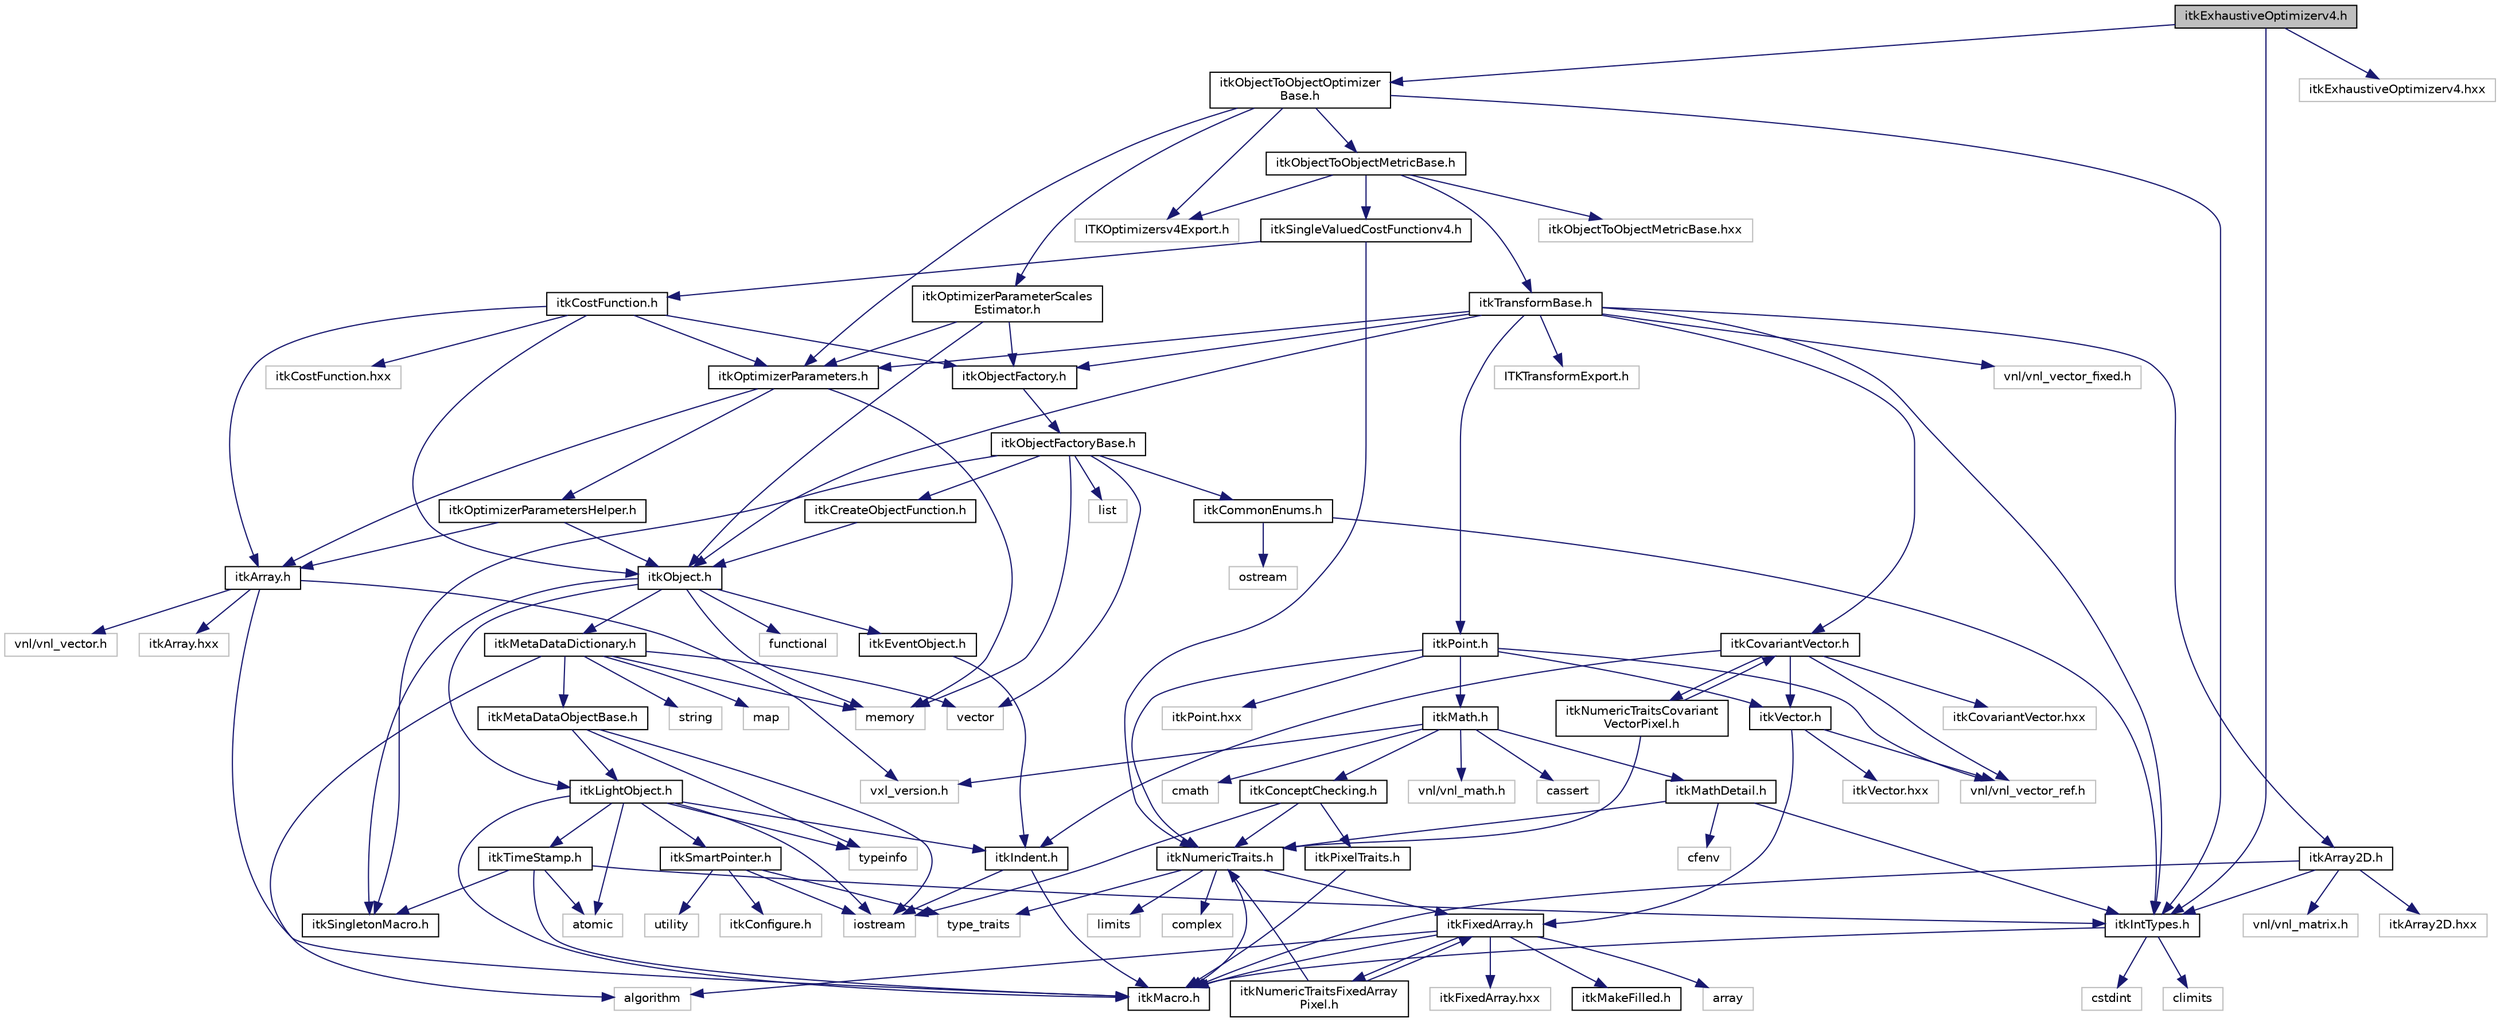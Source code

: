 digraph "itkExhaustiveOptimizerv4.h"
{
 // LATEX_PDF_SIZE
  edge [fontname="Helvetica",fontsize="10",labelfontname="Helvetica",labelfontsize="10"];
  node [fontname="Helvetica",fontsize="10",shape=record];
  Node1 [label="itkExhaustiveOptimizerv4.h",height=0.2,width=0.4,color="black", fillcolor="grey75", style="filled", fontcolor="black",tooltip=" "];
  Node1 -> Node2 [color="midnightblue",fontsize="10",style="solid",fontname="Helvetica"];
  Node2 [label="itkIntTypes.h",height=0.2,width=0.4,color="black", fillcolor="white", style="filled",URL="$itkIntTypes_8h.html",tooltip=" "];
  Node2 -> Node3 [color="midnightblue",fontsize="10",style="solid",fontname="Helvetica"];
  Node3 [label="itkMacro.h",height=0.2,width=0.4,color="black", fillcolor="white", style="filled",URL="$itkMacro_8h.html",tooltip=" "];
  Node2 -> Node4 [color="midnightblue",fontsize="10",style="solid",fontname="Helvetica"];
  Node4 [label="cstdint",height=0.2,width=0.4,color="grey75", fillcolor="white", style="filled",tooltip=" "];
  Node2 -> Node5 [color="midnightblue",fontsize="10",style="solid",fontname="Helvetica"];
  Node5 [label="climits",height=0.2,width=0.4,color="grey75", fillcolor="white", style="filled",tooltip=" "];
  Node1 -> Node6 [color="midnightblue",fontsize="10",style="solid",fontname="Helvetica"];
  Node6 [label="itkObjectToObjectOptimizer\lBase.h",height=0.2,width=0.4,color="black", fillcolor="white", style="filled",URL="$itkObjectToObjectOptimizerBase_8h.html",tooltip=" "];
  Node6 -> Node7 [color="midnightblue",fontsize="10",style="solid",fontname="Helvetica"];
  Node7 [label="ITKOptimizersv4Export.h",height=0.2,width=0.4,color="grey75", fillcolor="white", style="filled",tooltip=" "];
  Node6 -> Node8 [color="midnightblue",fontsize="10",style="solid",fontname="Helvetica"];
  Node8 [label="itkOptimizerParameters.h",height=0.2,width=0.4,color="black", fillcolor="white", style="filled",URL="$itkOptimizerParameters_8h.html",tooltip=" "];
  Node8 -> Node9 [color="midnightblue",fontsize="10",style="solid",fontname="Helvetica"];
  Node9 [label="itkArray.h",height=0.2,width=0.4,color="black", fillcolor="white", style="filled",URL="$itkArray_8h.html",tooltip=" "];
  Node9 -> Node3 [color="midnightblue",fontsize="10",style="solid",fontname="Helvetica"];
  Node9 -> Node10 [color="midnightblue",fontsize="10",style="solid",fontname="Helvetica"];
  Node10 [label="vxl_version.h",height=0.2,width=0.4,color="grey75", fillcolor="white", style="filled",tooltip=" "];
  Node9 -> Node11 [color="midnightblue",fontsize="10",style="solid",fontname="Helvetica"];
  Node11 [label="vnl/vnl_vector.h",height=0.2,width=0.4,color="grey75", fillcolor="white", style="filled",tooltip=" "];
  Node9 -> Node12 [color="midnightblue",fontsize="10",style="solid",fontname="Helvetica"];
  Node12 [label="itkArray.hxx",height=0.2,width=0.4,color="grey75", fillcolor="white", style="filled",tooltip=" "];
  Node8 -> Node13 [color="midnightblue",fontsize="10",style="solid",fontname="Helvetica"];
  Node13 [label="itkOptimizerParametersHelper.h",height=0.2,width=0.4,color="black", fillcolor="white", style="filled",URL="$itkOptimizerParametersHelper_8h.html",tooltip=" "];
  Node13 -> Node14 [color="midnightblue",fontsize="10",style="solid",fontname="Helvetica"];
  Node14 [label="itkObject.h",height=0.2,width=0.4,color="black", fillcolor="white", style="filled",URL="$itkObject_8h.html",tooltip=" "];
  Node14 -> Node15 [color="midnightblue",fontsize="10",style="solid",fontname="Helvetica"];
  Node15 [label="itkLightObject.h",height=0.2,width=0.4,color="black", fillcolor="white", style="filled",URL="$itkLightObject_8h.html",tooltip=" "];
  Node15 -> Node3 [color="midnightblue",fontsize="10",style="solid",fontname="Helvetica"];
  Node15 -> Node16 [color="midnightblue",fontsize="10",style="solid",fontname="Helvetica"];
  Node16 [label="itkSmartPointer.h",height=0.2,width=0.4,color="black", fillcolor="white", style="filled",URL="$itkSmartPointer_8h.html",tooltip=" "];
  Node16 -> Node17 [color="midnightblue",fontsize="10",style="solid",fontname="Helvetica"];
  Node17 [label="iostream",height=0.2,width=0.4,color="grey75", fillcolor="white", style="filled",tooltip=" "];
  Node16 -> Node18 [color="midnightblue",fontsize="10",style="solid",fontname="Helvetica"];
  Node18 [label="utility",height=0.2,width=0.4,color="grey75", fillcolor="white", style="filled",tooltip=" "];
  Node16 -> Node19 [color="midnightblue",fontsize="10",style="solid",fontname="Helvetica"];
  Node19 [label="type_traits",height=0.2,width=0.4,color="grey75", fillcolor="white", style="filled",tooltip=" "];
  Node16 -> Node20 [color="midnightblue",fontsize="10",style="solid",fontname="Helvetica"];
  Node20 [label="itkConfigure.h",height=0.2,width=0.4,color="grey75", fillcolor="white", style="filled",tooltip=" "];
  Node15 -> Node21 [color="midnightblue",fontsize="10",style="solid",fontname="Helvetica"];
  Node21 [label="itkTimeStamp.h",height=0.2,width=0.4,color="black", fillcolor="white", style="filled",URL="$itkTimeStamp_8h.html",tooltip=" "];
  Node21 -> Node3 [color="midnightblue",fontsize="10",style="solid",fontname="Helvetica"];
  Node21 -> Node2 [color="midnightblue",fontsize="10",style="solid",fontname="Helvetica"];
  Node21 -> Node22 [color="midnightblue",fontsize="10",style="solid",fontname="Helvetica"];
  Node22 [label="atomic",height=0.2,width=0.4,color="grey75", fillcolor="white", style="filled",tooltip=" "];
  Node21 -> Node23 [color="midnightblue",fontsize="10",style="solid",fontname="Helvetica"];
  Node23 [label="itkSingletonMacro.h",height=0.2,width=0.4,color="black", fillcolor="white", style="filled",URL="$itkSingletonMacro_8h.html",tooltip=" "];
  Node15 -> Node24 [color="midnightblue",fontsize="10",style="solid",fontname="Helvetica"];
  Node24 [label="itkIndent.h",height=0.2,width=0.4,color="black", fillcolor="white", style="filled",URL="$itkIndent_8h.html",tooltip=" "];
  Node24 -> Node3 [color="midnightblue",fontsize="10",style="solid",fontname="Helvetica"];
  Node24 -> Node17 [color="midnightblue",fontsize="10",style="solid",fontname="Helvetica"];
  Node15 -> Node22 [color="midnightblue",fontsize="10",style="solid",fontname="Helvetica"];
  Node15 -> Node17 [color="midnightblue",fontsize="10",style="solid",fontname="Helvetica"];
  Node15 -> Node25 [color="midnightblue",fontsize="10",style="solid",fontname="Helvetica"];
  Node25 [label="typeinfo",height=0.2,width=0.4,color="grey75", fillcolor="white", style="filled",tooltip=" "];
  Node14 -> Node26 [color="midnightblue",fontsize="10",style="solid",fontname="Helvetica"];
  Node26 [label="itkEventObject.h",height=0.2,width=0.4,color="black", fillcolor="white", style="filled",URL="$itkEventObject_8h.html",tooltip=" "];
  Node26 -> Node24 [color="midnightblue",fontsize="10",style="solid",fontname="Helvetica"];
  Node14 -> Node27 [color="midnightblue",fontsize="10",style="solid",fontname="Helvetica"];
  Node27 [label="itkMetaDataDictionary.h",height=0.2,width=0.4,color="black", fillcolor="white", style="filled",URL="$itkMetaDataDictionary_8h.html",tooltip=" "];
  Node27 -> Node28 [color="midnightblue",fontsize="10",style="solid",fontname="Helvetica"];
  Node28 [label="itkMetaDataObjectBase.h",height=0.2,width=0.4,color="black", fillcolor="white", style="filled",URL="$itkMetaDataObjectBase_8h.html",tooltip=" "];
  Node28 -> Node15 [color="midnightblue",fontsize="10",style="solid",fontname="Helvetica"];
  Node28 -> Node25 [color="midnightblue",fontsize="10",style="solid",fontname="Helvetica"];
  Node28 -> Node17 [color="midnightblue",fontsize="10",style="solid",fontname="Helvetica"];
  Node27 -> Node29 [color="midnightblue",fontsize="10",style="solid",fontname="Helvetica"];
  Node29 [label="algorithm",height=0.2,width=0.4,color="grey75", fillcolor="white", style="filled",tooltip=" "];
  Node27 -> Node30 [color="midnightblue",fontsize="10",style="solid",fontname="Helvetica"];
  Node30 [label="vector",height=0.2,width=0.4,color="grey75", fillcolor="white", style="filled",tooltip=" "];
  Node27 -> Node31 [color="midnightblue",fontsize="10",style="solid",fontname="Helvetica"];
  Node31 [label="map",height=0.2,width=0.4,color="grey75", fillcolor="white", style="filled",tooltip=" "];
  Node27 -> Node32 [color="midnightblue",fontsize="10",style="solid",fontname="Helvetica"];
  Node32 [label="string",height=0.2,width=0.4,color="grey75", fillcolor="white", style="filled",tooltip=" "];
  Node27 -> Node33 [color="midnightblue",fontsize="10",style="solid",fontname="Helvetica"];
  Node33 [label="memory",height=0.2,width=0.4,color="grey75", fillcolor="white", style="filled",tooltip=" "];
  Node14 -> Node23 [color="midnightblue",fontsize="10",style="solid",fontname="Helvetica"];
  Node14 -> Node34 [color="midnightblue",fontsize="10",style="solid",fontname="Helvetica"];
  Node34 [label="functional",height=0.2,width=0.4,color="grey75", fillcolor="white", style="filled",tooltip=" "];
  Node14 -> Node33 [color="midnightblue",fontsize="10",style="solid",fontname="Helvetica"];
  Node13 -> Node9 [color="midnightblue",fontsize="10",style="solid",fontname="Helvetica"];
  Node8 -> Node33 [color="midnightblue",fontsize="10",style="solid",fontname="Helvetica"];
  Node6 -> Node35 [color="midnightblue",fontsize="10",style="solid",fontname="Helvetica"];
  Node35 [label="itkOptimizerParameterScales\lEstimator.h",height=0.2,width=0.4,color="black", fillcolor="white", style="filled",URL="$itkOptimizerParameterScalesEstimator_8h.html",tooltip=" "];
  Node35 -> Node14 [color="midnightblue",fontsize="10",style="solid",fontname="Helvetica"];
  Node35 -> Node36 [color="midnightblue",fontsize="10",style="solid",fontname="Helvetica"];
  Node36 [label="itkObjectFactory.h",height=0.2,width=0.4,color="black", fillcolor="white", style="filled",URL="$itkObjectFactory_8h.html",tooltip=" "];
  Node36 -> Node37 [color="midnightblue",fontsize="10",style="solid",fontname="Helvetica"];
  Node37 [label="itkObjectFactoryBase.h",height=0.2,width=0.4,color="black", fillcolor="white", style="filled",URL="$itkObjectFactoryBase_8h.html",tooltip=" "];
  Node37 -> Node38 [color="midnightblue",fontsize="10",style="solid",fontname="Helvetica"];
  Node38 [label="itkCreateObjectFunction.h",height=0.2,width=0.4,color="black", fillcolor="white", style="filled",URL="$itkCreateObjectFunction_8h.html",tooltip=" "];
  Node38 -> Node14 [color="midnightblue",fontsize="10",style="solid",fontname="Helvetica"];
  Node37 -> Node23 [color="midnightblue",fontsize="10",style="solid",fontname="Helvetica"];
  Node37 -> Node39 [color="midnightblue",fontsize="10",style="solid",fontname="Helvetica"];
  Node39 [label="itkCommonEnums.h",height=0.2,width=0.4,color="black", fillcolor="white", style="filled",URL="$itkCommonEnums_8h.html",tooltip=" "];
  Node39 -> Node2 [color="midnightblue",fontsize="10",style="solid",fontname="Helvetica"];
  Node39 -> Node40 [color="midnightblue",fontsize="10",style="solid",fontname="Helvetica"];
  Node40 [label="ostream",height=0.2,width=0.4,color="grey75", fillcolor="white", style="filled",tooltip=" "];
  Node37 -> Node41 [color="midnightblue",fontsize="10",style="solid",fontname="Helvetica"];
  Node41 [label="list",height=0.2,width=0.4,color="grey75", fillcolor="white", style="filled",tooltip=" "];
  Node37 -> Node33 [color="midnightblue",fontsize="10",style="solid",fontname="Helvetica"];
  Node37 -> Node30 [color="midnightblue",fontsize="10",style="solid",fontname="Helvetica"];
  Node35 -> Node8 [color="midnightblue",fontsize="10",style="solid",fontname="Helvetica"];
  Node6 -> Node42 [color="midnightblue",fontsize="10",style="solid",fontname="Helvetica"];
  Node42 [label="itkObjectToObjectMetricBase.h",height=0.2,width=0.4,color="black", fillcolor="white", style="filled",URL="$itkObjectToObjectMetricBase_8h.html",tooltip=" "];
  Node42 -> Node43 [color="midnightblue",fontsize="10",style="solid",fontname="Helvetica"];
  Node43 [label="itkTransformBase.h",height=0.2,width=0.4,color="black", fillcolor="white", style="filled",URL="$itkTransformBase_8h.html",tooltip=" "];
  Node43 -> Node44 [color="midnightblue",fontsize="10",style="solid",fontname="Helvetica"];
  Node44 [label="ITKTransformExport.h",height=0.2,width=0.4,color="grey75", fillcolor="white", style="filled",tooltip=" "];
  Node43 -> Node14 [color="midnightblue",fontsize="10",style="solid",fontname="Helvetica"];
  Node43 -> Node45 [color="midnightblue",fontsize="10",style="solid",fontname="Helvetica"];
  Node45 [label="itkPoint.h",height=0.2,width=0.4,color="black", fillcolor="white", style="filled",URL="$itkPoint_8h.html",tooltip=" "];
  Node45 -> Node46 [color="midnightblue",fontsize="10",style="solid",fontname="Helvetica"];
  Node46 [label="itkNumericTraits.h",height=0.2,width=0.4,color="black", fillcolor="white", style="filled",URL="$itkNumericTraits_8h.html",tooltip=" "];
  Node46 -> Node3 [color="midnightblue",fontsize="10",style="solid",fontname="Helvetica"];
  Node46 -> Node47 [color="midnightblue",fontsize="10",style="solid",fontname="Helvetica"];
  Node47 [label="limits",height=0.2,width=0.4,color="grey75", fillcolor="white", style="filled",tooltip=" "];
  Node46 -> Node48 [color="midnightblue",fontsize="10",style="solid",fontname="Helvetica"];
  Node48 [label="complex",height=0.2,width=0.4,color="grey75", fillcolor="white", style="filled",tooltip=" "];
  Node46 -> Node19 [color="midnightblue",fontsize="10",style="solid",fontname="Helvetica"];
  Node46 -> Node49 [color="midnightblue",fontsize="10",style="solid",fontname="Helvetica"];
  Node49 [label="itkFixedArray.h",height=0.2,width=0.4,color="black", fillcolor="white", style="filled",URL="$itkFixedArray_8h.html",tooltip=" "];
  Node49 -> Node3 [color="midnightblue",fontsize="10",style="solid",fontname="Helvetica"];
  Node49 -> Node50 [color="midnightblue",fontsize="10",style="solid",fontname="Helvetica"];
  Node50 [label="itkMakeFilled.h",height=0.2,width=0.4,color="black", fillcolor="white", style="filled",URL="$itkMakeFilled_8h.html",tooltip=" "];
  Node49 -> Node29 [color="midnightblue",fontsize="10",style="solid",fontname="Helvetica"];
  Node49 -> Node51 [color="midnightblue",fontsize="10",style="solid",fontname="Helvetica"];
  Node51 [label="array",height=0.2,width=0.4,color="grey75", fillcolor="white", style="filled",tooltip=" "];
  Node49 -> Node52 [color="midnightblue",fontsize="10",style="solid",fontname="Helvetica"];
  Node52 [label="itkFixedArray.hxx",height=0.2,width=0.4,color="grey75", fillcolor="white", style="filled",tooltip=" "];
  Node49 -> Node53 [color="midnightblue",fontsize="10",style="solid",fontname="Helvetica"];
  Node53 [label="itkNumericTraitsFixedArray\lPixel.h",height=0.2,width=0.4,color="black", fillcolor="white", style="filled",URL="$itkNumericTraitsFixedArrayPixel_8h.html",tooltip=" "];
  Node53 -> Node46 [color="midnightblue",fontsize="10",style="solid",fontname="Helvetica"];
  Node53 -> Node49 [color="midnightblue",fontsize="10",style="solid",fontname="Helvetica"];
  Node45 -> Node54 [color="midnightblue",fontsize="10",style="solid",fontname="Helvetica"];
  Node54 [label="itkVector.h",height=0.2,width=0.4,color="black", fillcolor="white", style="filled",URL="$itkVector_8h.html",tooltip=" "];
  Node54 -> Node49 [color="midnightblue",fontsize="10",style="solid",fontname="Helvetica"];
  Node54 -> Node55 [color="midnightblue",fontsize="10",style="solid",fontname="Helvetica"];
  Node55 [label="vnl/vnl_vector_ref.h",height=0.2,width=0.4,color="grey75", fillcolor="white", style="filled",tooltip=" "];
  Node54 -> Node56 [color="midnightblue",fontsize="10",style="solid",fontname="Helvetica"];
  Node56 [label="itkVector.hxx",height=0.2,width=0.4,color="grey75", fillcolor="white", style="filled",tooltip=" "];
  Node45 -> Node55 [color="midnightblue",fontsize="10",style="solid",fontname="Helvetica"];
  Node45 -> Node57 [color="midnightblue",fontsize="10",style="solid",fontname="Helvetica"];
  Node57 [label="itkMath.h",height=0.2,width=0.4,color="black", fillcolor="white", style="filled",URL="$itkMath_8h.html",tooltip=" "];
  Node57 -> Node58 [color="midnightblue",fontsize="10",style="solid",fontname="Helvetica"];
  Node58 [label="cassert",height=0.2,width=0.4,color="grey75", fillcolor="white", style="filled",tooltip=" "];
  Node57 -> Node59 [color="midnightblue",fontsize="10",style="solid",fontname="Helvetica"];
  Node59 [label="cmath",height=0.2,width=0.4,color="grey75", fillcolor="white", style="filled",tooltip=" "];
  Node57 -> Node60 [color="midnightblue",fontsize="10",style="solid",fontname="Helvetica"];
  Node60 [label="itkMathDetail.h",height=0.2,width=0.4,color="black", fillcolor="white", style="filled",URL="$itkMathDetail_8h.html",tooltip=" "];
  Node60 -> Node2 [color="midnightblue",fontsize="10",style="solid",fontname="Helvetica"];
  Node60 -> Node46 [color="midnightblue",fontsize="10",style="solid",fontname="Helvetica"];
  Node60 -> Node61 [color="midnightblue",fontsize="10",style="solid",fontname="Helvetica"];
  Node61 [label="cfenv",height=0.2,width=0.4,color="grey75", fillcolor="white", style="filled",tooltip=" "];
  Node57 -> Node62 [color="midnightblue",fontsize="10",style="solid",fontname="Helvetica"];
  Node62 [label="itkConceptChecking.h",height=0.2,width=0.4,color="black", fillcolor="white", style="filled",URL="$itkConceptChecking_8h.html",tooltip=" "];
  Node62 -> Node63 [color="midnightblue",fontsize="10",style="solid",fontname="Helvetica"];
  Node63 [label="itkPixelTraits.h",height=0.2,width=0.4,color="black", fillcolor="white", style="filled",URL="$itkPixelTraits_8h.html",tooltip=" "];
  Node63 -> Node3 [color="midnightblue",fontsize="10",style="solid",fontname="Helvetica"];
  Node62 -> Node46 [color="midnightblue",fontsize="10",style="solid",fontname="Helvetica"];
  Node62 -> Node17 [color="midnightblue",fontsize="10",style="solid",fontname="Helvetica"];
  Node57 -> Node64 [color="midnightblue",fontsize="10",style="solid",fontname="Helvetica"];
  Node64 [label="vnl/vnl_math.h",height=0.2,width=0.4,color="grey75", fillcolor="white", style="filled",tooltip=" "];
  Node57 -> Node10 [color="midnightblue",fontsize="10",style="solid",fontname="Helvetica"];
  Node45 -> Node65 [color="midnightblue",fontsize="10",style="solid",fontname="Helvetica"];
  Node65 [label="itkPoint.hxx",height=0.2,width=0.4,color="grey75", fillcolor="white", style="filled",tooltip=" "];
  Node43 -> Node66 [color="midnightblue",fontsize="10",style="solid",fontname="Helvetica"];
  Node66 [label="itkCovariantVector.h",height=0.2,width=0.4,color="black", fillcolor="white", style="filled",URL="$itkCovariantVector_8h.html",tooltip=" "];
  Node66 -> Node24 [color="midnightblue",fontsize="10",style="solid",fontname="Helvetica"];
  Node66 -> Node54 [color="midnightblue",fontsize="10",style="solid",fontname="Helvetica"];
  Node66 -> Node55 [color="midnightblue",fontsize="10",style="solid",fontname="Helvetica"];
  Node66 -> Node67 [color="midnightblue",fontsize="10",style="solid",fontname="Helvetica"];
  Node67 [label="itkNumericTraitsCovariant\lVectorPixel.h",height=0.2,width=0.4,color="black", fillcolor="white", style="filled",URL="$itkNumericTraitsCovariantVectorPixel_8h.html",tooltip=" "];
  Node67 -> Node46 [color="midnightblue",fontsize="10",style="solid",fontname="Helvetica"];
  Node67 -> Node66 [color="midnightblue",fontsize="10",style="solid",fontname="Helvetica"];
  Node66 -> Node68 [color="midnightblue",fontsize="10",style="solid",fontname="Helvetica"];
  Node68 [label="itkCovariantVector.hxx",height=0.2,width=0.4,color="grey75", fillcolor="white", style="filled",tooltip=" "];
  Node43 -> Node69 [color="midnightblue",fontsize="10",style="solid",fontname="Helvetica"];
  Node69 [label="vnl/vnl_vector_fixed.h",height=0.2,width=0.4,color="grey75", fillcolor="white", style="filled",tooltip=" "];
  Node43 -> Node70 [color="midnightblue",fontsize="10",style="solid",fontname="Helvetica"];
  Node70 [label="itkArray2D.h",height=0.2,width=0.4,color="black", fillcolor="white", style="filled",URL="$itkArray2D_8h.html",tooltip=" "];
  Node70 -> Node3 [color="midnightblue",fontsize="10",style="solid",fontname="Helvetica"];
  Node70 -> Node2 [color="midnightblue",fontsize="10",style="solid",fontname="Helvetica"];
  Node70 -> Node71 [color="midnightblue",fontsize="10",style="solid",fontname="Helvetica"];
  Node71 [label="vnl/vnl_matrix.h",height=0.2,width=0.4,color="grey75", fillcolor="white", style="filled",tooltip=" "];
  Node70 -> Node72 [color="midnightblue",fontsize="10",style="solid",fontname="Helvetica"];
  Node72 [label="itkArray2D.hxx",height=0.2,width=0.4,color="grey75", fillcolor="white", style="filled",tooltip=" "];
  Node43 -> Node8 [color="midnightblue",fontsize="10",style="solid",fontname="Helvetica"];
  Node43 -> Node36 [color="midnightblue",fontsize="10",style="solid",fontname="Helvetica"];
  Node43 -> Node2 [color="midnightblue",fontsize="10",style="solid",fontname="Helvetica"];
  Node42 -> Node73 [color="midnightblue",fontsize="10",style="solid",fontname="Helvetica"];
  Node73 [label="itkSingleValuedCostFunctionv4.h",height=0.2,width=0.4,color="black", fillcolor="white", style="filled",URL="$itkSingleValuedCostFunctionv4_8h.html",tooltip=" "];
  Node73 -> Node74 [color="midnightblue",fontsize="10",style="solid",fontname="Helvetica"];
  Node74 [label="itkCostFunction.h",height=0.2,width=0.4,color="black", fillcolor="white", style="filled",URL="$itkCostFunction_8h.html",tooltip=" "];
  Node74 -> Node14 [color="midnightblue",fontsize="10",style="solid",fontname="Helvetica"];
  Node74 -> Node36 [color="midnightblue",fontsize="10",style="solid",fontname="Helvetica"];
  Node74 -> Node9 [color="midnightblue",fontsize="10",style="solid",fontname="Helvetica"];
  Node74 -> Node8 [color="midnightblue",fontsize="10",style="solid",fontname="Helvetica"];
  Node74 -> Node75 [color="midnightblue",fontsize="10",style="solid",fontname="Helvetica"];
  Node75 [label="itkCostFunction.hxx",height=0.2,width=0.4,color="grey75", fillcolor="white", style="filled",tooltip=" "];
  Node73 -> Node46 [color="midnightblue",fontsize="10",style="solid",fontname="Helvetica"];
  Node42 -> Node7 [color="midnightblue",fontsize="10",style="solid",fontname="Helvetica"];
  Node42 -> Node76 [color="midnightblue",fontsize="10",style="solid",fontname="Helvetica"];
  Node76 [label="itkObjectToObjectMetricBase.hxx",height=0.2,width=0.4,color="grey75", fillcolor="white", style="filled",tooltip=" "];
  Node6 -> Node2 [color="midnightblue",fontsize="10",style="solid",fontname="Helvetica"];
  Node1 -> Node77 [color="midnightblue",fontsize="10",style="solid",fontname="Helvetica"];
  Node77 [label="itkExhaustiveOptimizerv4.hxx",height=0.2,width=0.4,color="grey75", fillcolor="white", style="filled",tooltip=" "];
}
